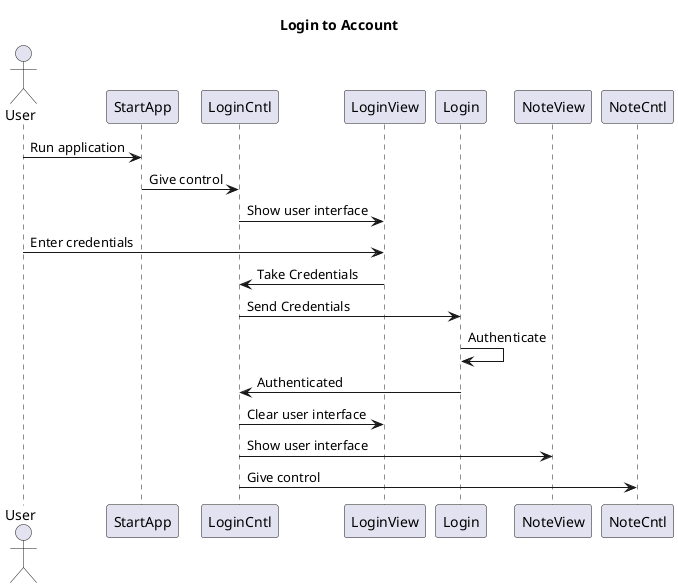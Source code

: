 @startuml

title Login to Account

actor User

User -> StartApp : Run application

StartApp -> LoginCntl : Give control

LoginCntl -> LoginView : Show user interface

User -> LoginView : Enter credentials

LoginView -> LoginCntl : Take Credentials

LoginCntl -> Login : Send Credentials

Login -> Login : Authenticate 

Login -> LoginCntl : Authenticated

LoginCntl -> LoginView : Clear user interface

LoginCntl -> NoteView : Show user interface

LoginCntl -> NoteCntl : Give control

@enduml
